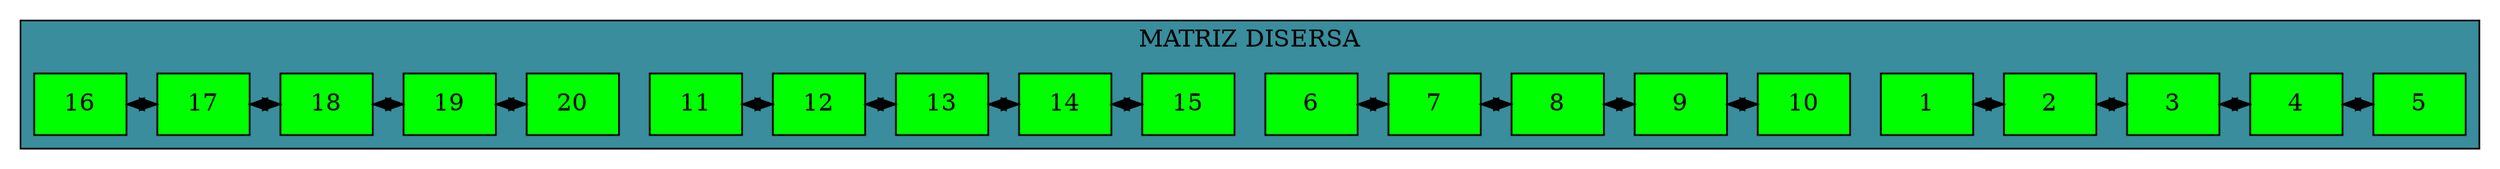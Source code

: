 digraph L{node[shape = box fillcolor = "#FFEDBB" style  = filled]subgraph cluster_p{label= "MATRIZ DISERSA"bgcolor = "#398D9C"edge [dir = "both"]celda1[label= "1", fillcolor = green, group = 2 ];celda2[label= "2", fillcolor = green, group = 2 ];celda3[label= "3", fillcolor = green, group = 2 ];celda4[label= "4", fillcolor = green, group = 2 ];celda5[label= "5", fillcolor = green, group = 2 ];celda6[label= "6", fillcolor = green, group = 2 ];celda7[label= "7", fillcolor = green, group = 2 ];celda8[label= "8", fillcolor = green, group = 2 ];celda9[label= "9", fillcolor = green, group = 2 ];celda10[label= "10", fillcolor = green, group = 2 ];celda11[label= "11", fillcolor = green, group = 2 ];celda12[label= "12", fillcolor = green, group = 2 ];celda13[label= "13", fillcolor = green, group = 2 ];celda14[label= "14", fillcolor = green, group = 2 ];celda15[label= "15", fillcolor = green, group = 2 ];celda16[label= "16", fillcolor = green, group = 2 ];celda17[label= "17", fillcolor = green, group = 2 ];celda18[label= "18", fillcolor = green, group = 2 ];celda19[label= "19", fillcolor = green, group = 2 ];celda20[label= "20", fillcolor = green, group = 2 ];celda1->celda2;celda2->celda3;celda3->celda4;celda4->celda5;celda6->celda7;celda7->celda8;celda8->celda9;celda9->celda10;celda11->celda12;celda12->celda13;celda13->celda14;celda14->celda15;celda16->celda17;celda17->celda18;celda18->celda19;celda19->celda20;{rank = same;celda1;celda2;celda3;celda4;celda5;}{rank = same;celda6;celda7;celda8;celda9;celda10;}{rank = same;celda11;celda12;celda13;celda14;celda15;}{rank = same;celda16;celda17;celda18;celda19;celda20;}}}